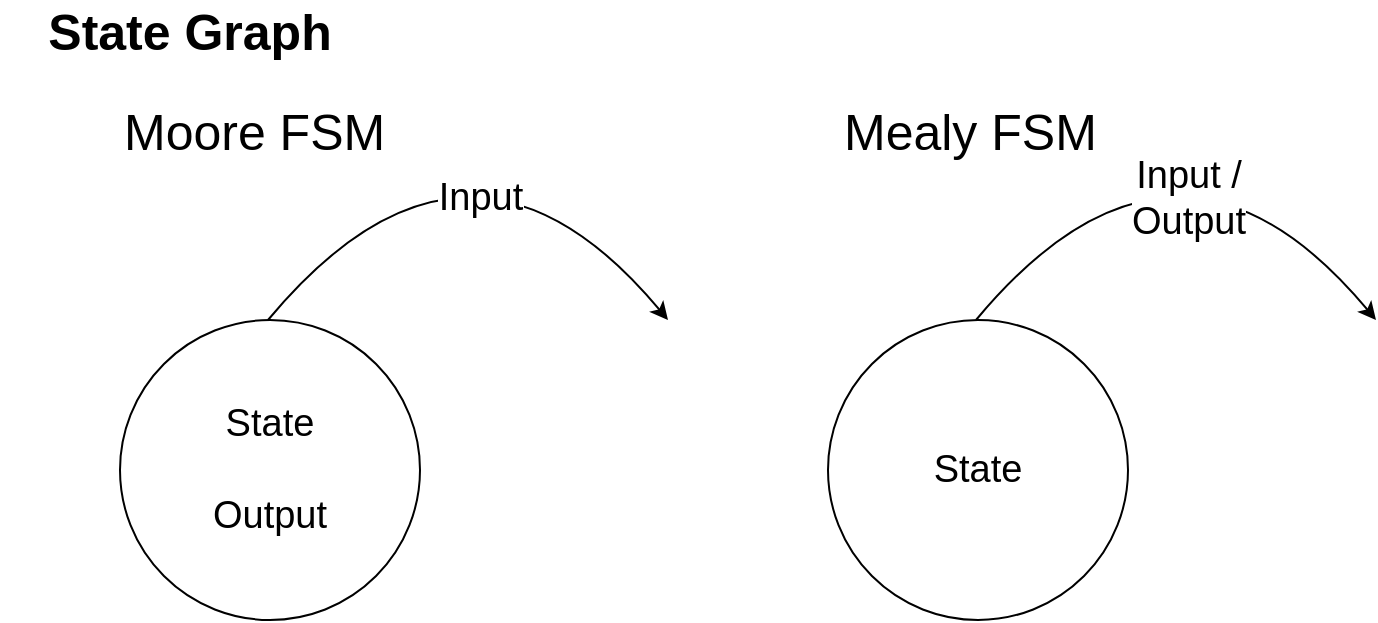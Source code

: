 <mxfile version="22.1.3" type="github">
  <diagram name="Page-1" id="8h0VownDosk3Yveif7Ke">
    <mxGraphModel dx="1253" dy="711" grid="1" gridSize="10" guides="1" tooltips="1" connect="1" arrows="1" fold="1" page="1" pageScale="1" pageWidth="850" pageHeight="1100" math="0" shadow="0">
      <root>
        <mxCell id="0" />
        <mxCell id="1" parent="0" />
        <mxCell id="dHmi4hHgpPzvi-Dlahb0-1" value="&lt;font style=&quot;font-size: 19px;&quot;&gt;State&lt;br&gt;&lt;br&gt;Output&lt;/font&gt;" style="shape=ellipse;html=1;dashed=0;whiteSpace=wrap;aspect=fixed;perimeter=ellipsePerimeter;" vertex="1" parent="1">
          <mxGeometry x="120" y="200" width="150" height="150" as="geometry" />
        </mxCell>
        <mxCell id="dHmi4hHgpPzvi-Dlahb0-3" value="" style="curved=1;endArrow=classic;html=1;rounded=0;" edge="1" parent="1">
          <mxGeometry width="50" height="50" relative="1" as="geometry">
            <mxPoint x="194" y="200" as="sourcePoint" />
            <mxPoint x="394" y="200" as="targetPoint" />
            <Array as="points">
              <mxPoint x="294" y="80" />
            </Array>
          </mxGeometry>
        </mxCell>
        <mxCell id="dHmi4hHgpPzvi-Dlahb0-5" value="&lt;font style=&quot;font-size: 19px;&quot;&gt;Input&lt;/font&gt;" style="edgeLabel;html=1;align=center;verticalAlign=middle;resizable=0;points=[];" vertex="1" connectable="0" parent="dHmi4hHgpPzvi-Dlahb0-3">
          <mxGeometry x="0.315" y="-33" relative="1" as="geometry">
            <mxPoint as="offset" />
          </mxGeometry>
        </mxCell>
        <mxCell id="dHmi4hHgpPzvi-Dlahb0-6" value="&lt;span style=&quot;font-size: 19px;&quot;&gt;State&lt;/span&gt;" style="shape=ellipse;html=1;dashed=0;whiteSpace=wrap;aspect=fixed;perimeter=ellipsePerimeter;" vertex="1" parent="1">
          <mxGeometry x="474" y="200" width="150" height="150" as="geometry" />
        </mxCell>
        <mxCell id="dHmi4hHgpPzvi-Dlahb0-7" value="" style="curved=1;endArrow=classic;html=1;rounded=0;" edge="1" parent="1">
          <mxGeometry width="50" height="50" relative="1" as="geometry">
            <mxPoint x="548" y="200" as="sourcePoint" />
            <mxPoint x="748" y="200" as="targetPoint" />
            <Array as="points">
              <mxPoint x="648" y="80" />
            </Array>
          </mxGeometry>
        </mxCell>
        <mxCell id="dHmi4hHgpPzvi-Dlahb0-8" value="&lt;font style=&quot;font-size: 19px;&quot;&gt;Input / &lt;br&gt;Output&lt;/font&gt;" style="edgeLabel;html=1;align=center;verticalAlign=middle;resizable=0;points=[];" vertex="1" connectable="0" parent="dHmi4hHgpPzvi-Dlahb0-7">
          <mxGeometry x="0.315" y="-33" relative="1" as="geometry">
            <mxPoint as="offset" />
          </mxGeometry>
        </mxCell>
        <mxCell id="dHmi4hHgpPzvi-Dlahb0-9" value="&lt;font style=&quot;font-size: 25px;&quot;&gt;Moore FSM&amp;nbsp;&lt;/font&gt;" style="text;html=1;strokeColor=none;fillColor=none;align=left;verticalAlign=middle;whiteSpace=wrap;rounded=0;" vertex="1" parent="1">
          <mxGeometry x="120" y="90" width="250" height="30" as="geometry" />
        </mxCell>
        <mxCell id="dHmi4hHgpPzvi-Dlahb0-10" value="&lt;font style=&quot;font-size: 25px;&quot;&gt;&lt;b&gt;State Graph&lt;/b&gt;&lt;/font&gt;" style="text;html=1;strokeColor=none;fillColor=none;align=center;verticalAlign=middle;whiteSpace=wrap;rounded=0;" vertex="1" parent="1">
          <mxGeometry x="60" y="40" width="190" height="30" as="geometry" />
        </mxCell>
        <mxCell id="dHmi4hHgpPzvi-Dlahb0-13" value="&lt;font style=&quot;font-size: 25px;&quot;&gt;Mealy FSM&amp;nbsp;&lt;/font&gt;" style="text;html=1;strokeColor=none;fillColor=none;align=left;verticalAlign=middle;whiteSpace=wrap;rounded=0;" vertex="1" parent="1">
          <mxGeometry x="480" y="90" width="250" height="30" as="geometry" />
        </mxCell>
      </root>
    </mxGraphModel>
  </diagram>
</mxfile>
